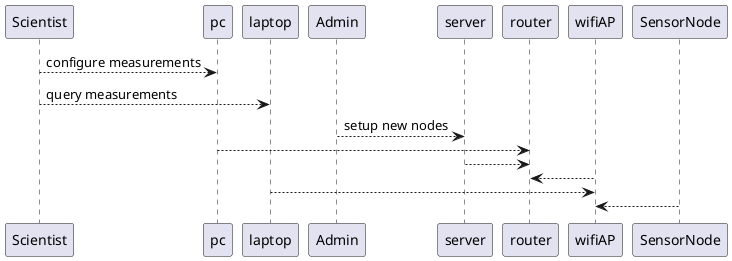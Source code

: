 @startuml 

'. Lorem ipsum
'. Dolor sit amet
'. Consectetur adipiscing elit. 




Scientist --> pc: configure measurements
Scientist --> laptop: query measurements
Admin --> server: setup new nodes

pc --> router
server --> router
wifiAP --> router
laptop --> wifiAP
SensorNode --> wifiAP


@enduml
